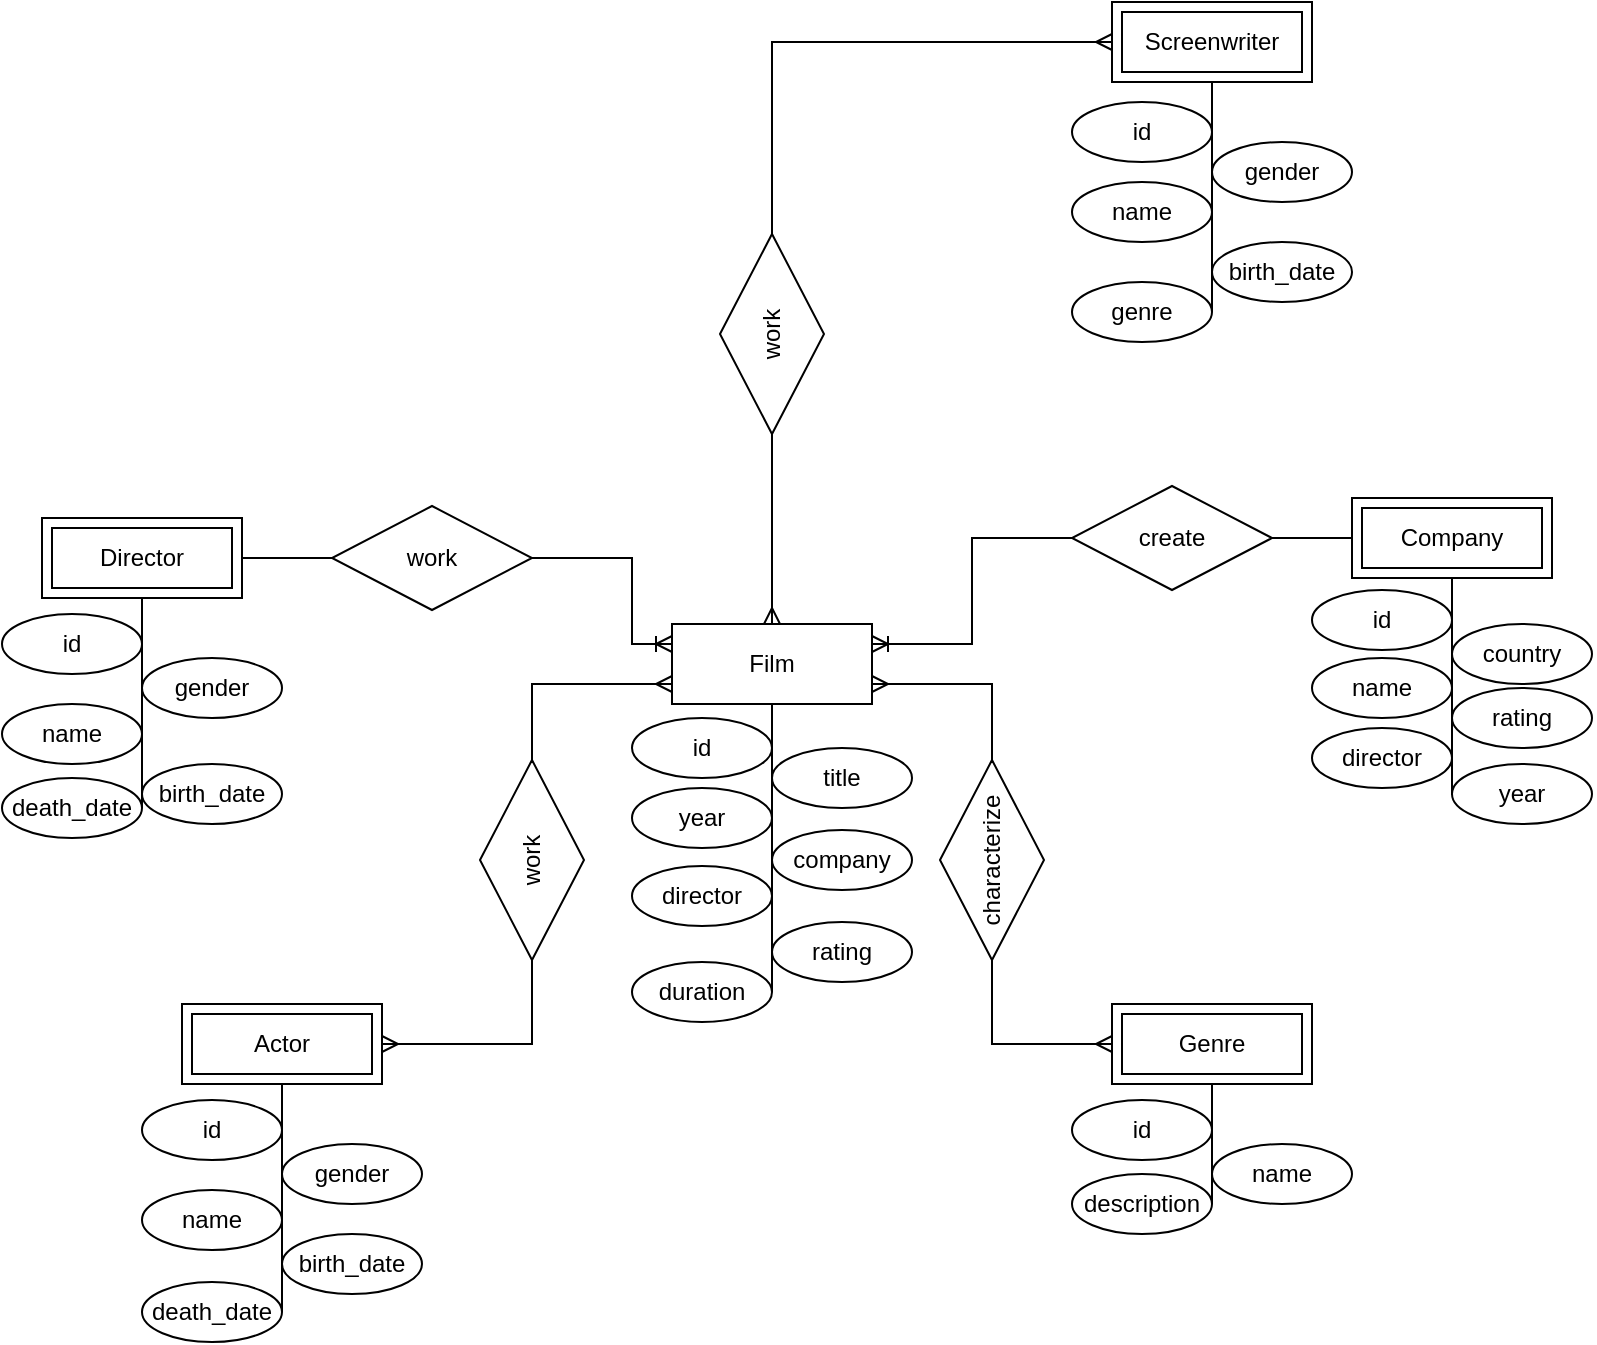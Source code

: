 <mxfile version="13.0.3" type="device"><diagram id="prWtZzv--v_FGYsFFrwv" name="Page-1"><mxGraphModel dx="866" dy="1666" grid="1" gridSize="10" guides="1" tooltips="1" connect="1" arrows="1" fold="1" page="1" pageScale="1" pageWidth="827" pageHeight="1169" math="0" shadow="0"><root><mxCell id="0"/><mxCell id="1" parent="0"/><mxCell id="3SfE4ow9YFvXTyJG8Z9r-34" style="edgeStyle=orthogonalEdgeStyle;rounded=0;orthogonalLoop=1;jettySize=auto;html=1;endArrow=none;endFill=0;entryX=1;entryY=0.5;entryDx=0;entryDy=0;" parent="1" source="3SfE4ow9YFvXTyJG8Z9r-1" target="3SfE4ow9YFvXTyJG8Z9r-41" edge="1"><mxGeometry relative="1" as="geometry"><mxPoint x="410" y="410" as="targetPoint"/><Array as="points"><mxPoint x="410" y="280"/><mxPoint x="410" y="280"/></Array></mxGeometry></mxCell><mxCell id="3SfE4ow9YFvXTyJG8Z9r-1" value="Film" style="whiteSpace=wrap;html=1;align=center;" parent="1" vertex="1"><mxGeometry x="360" y="141" width="100" height="40" as="geometry"/></mxCell><mxCell id="3SfE4ow9YFvXTyJG8Z9r-9" style="edgeStyle=orthogonalEdgeStyle;rounded=0;orthogonalLoop=1;jettySize=auto;html=1;endArrow=none;endFill=0;entryX=1;entryY=0.5;entryDx=0;entryDy=0;" parent="1" source="3SfE4ow9YFvXTyJG8Z9r-5" edge="1" target="3SfE4ow9YFvXTyJG8Z9r-17"><mxGeometry relative="1" as="geometry"><mxPoint x="165" y="523" as="targetPoint"/><Array as="points"><mxPoint x="165" y="450"/><mxPoint x="165" y="450"/></Array></mxGeometry></mxCell><mxCell id="3SfE4ow9YFvXTyJG8Z9r-5" value="Actor" style="shape=ext;margin=3;double=1;whiteSpace=wrap;html=1;align=center;" parent="1" vertex="1"><mxGeometry x="115" y="331" width="100" height="40" as="geometry"/></mxCell><mxCell id="3SfE4ow9YFvXTyJG8Z9r-27" style="edgeStyle=orthogonalEdgeStyle;rounded=0;orthogonalLoop=1;jettySize=auto;html=1;endArrow=none;endFill=0;entryX=1;entryY=0.5;entryDx=0;entryDy=0;" parent="1" source="3SfE4ow9YFvXTyJG8Z9r-6" target="3SfE4ow9YFvXTyJG8Z9r-30" edge="1"><mxGeometry relative="1" as="geometry"><mxPoint x="630" y="501" as="targetPoint"/><Array as="points"><mxPoint x="630" y="421"/><mxPoint x="630" y="421"/></Array></mxGeometry></mxCell><mxCell id="3SfE4ow9YFvXTyJG8Z9r-6" value="Genre" style="shape=ext;margin=3;double=1;whiteSpace=wrap;html=1;align=center;" parent="1" vertex="1"><mxGeometry x="580" y="331" width="100" height="40" as="geometry"/></mxCell><mxCell id="3SfE4ow9YFvXTyJG8Z9r-31" style="edgeStyle=orthogonalEdgeStyle;rounded=0;orthogonalLoop=1;jettySize=auto;html=1;endArrow=none;endFill=0;entryX=1;entryY=0.5;entryDx=0;entryDy=0;" parent="1" source="3SfE4ow9YFvXTyJG8Z9r-7" target="sV9S1p3QfvUtMwpCLwUX-6" edge="1"><mxGeometry relative="1" as="geometry"><mxPoint x="750" y="240" as="targetPoint"/><Array as="points"><mxPoint x="750" y="190"/><mxPoint x="750" y="190"/></Array></mxGeometry></mxCell><mxCell id="3SfE4ow9YFvXTyJG8Z9r-7" value="Company" style="shape=ext;margin=3;double=1;whiteSpace=wrap;html=1;align=center;" parent="1" vertex="1"><mxGeometry x="700" y="78" width="100" height="40" as="geometry"/></mxCell><mxCell id="3SfE4ow9YFvXTyJG8Z9r-10" value="id" style="ellipse;whiteSpace=wrap;html=1;align=center;" parent="1" vertex="1"><mxGeometry x="95" y="379" width="70" height="30" as="geometry"/></mxCell><mxCell id="3SfE4ow9YFvXTyJG8Z9r-11" value="gender" style="ellipse;whiteSpace=wrap;html=1;align=center;" parent="1" vertex="1"><mxGeometry x="165" y="401" width="70" height="30" as="geometry"/></mxCell><mxCell id="3SfE4ow9YFvXTyJG8Z9r-12" value="name" style="ellipse;whiteSpace=wrap;html=1;align=center;" parent="1" vertex="1"><mxGeometry x="95" y="424" width="70" height="30" as="geometry"/></mxCell><mxCell id="3SfE4ow9YFvXTyJG8Z9r-16" value="birth_date" style="ellipse;whiteSpace=wrap;html=1;align=center;" parent="1" vertex="1"><mxGeometry x="165" y="446" width="70" height="30" as="geometry"/></mxCell><mxCell id="3SfE4ow9YFvXTyJG8Z9r-17" value="death_date" style="ellipse;whiteSpace=wrap;html=1;align=center;" parent="1" vertex="1"><mxGeometry x="95" y="470" width="70" height="30" as="geometry"/></mxCell><mxCell id="3SfE4ow9YFvXTyJG8Z9r-18" style="edgeStyle=orthogonalEdgeStyle;rounded=0;orthogonalLoop=1;jettySize=auto;html=1;endArrow=none;endFill=0;entryX=1;entryY=0.5;entryDx=0;entryDy=0;" parent="1" source="3SfE4ow9YFvXTyJG8Z9r-19" edge="1" target="3SfE4ow9YFvXTyJG8Z9r-26"><mxGeometry relative="1" as="geometry"><mxPoint x="95" y="280" as="targetPoint"/><Array as="points"><mxPoint x="95" y="200"/><mxPoint x="95" y="200"/></Array></mxGeometry></mxCell><mxCell id="3SfE4ow9YFvXTyJG8Z9r-19" value="Director" style="shape=ext;margin=3;double=1;whiteSpace=wrap;html=1;align=center;" parent="1" vertex="1"><mxGeometry x="45" y="88" width="100" height="40" as="geometry"/></mxCell><mxCell id="3SfE4ow9YFvXTyJG8Z9r-20" value="id" style="ellipse;whiteSpace=wrap;html=1;align=center;" parent="1" vertex="1"><mxGeometry x="25" y="136" width="70" height="30" as="geometry"/></mxCell><mxCell id="3SfE4ow9YFvXTyJG8Z9r-21" value="gender" style="ellipse;whiteSpace=wrap;html=1;align=center;" parent="1" vertex="1"><mxGeometry x="95" y="158" width="70" height="30" as="geometry"/></mxCell><mxCell id="3SfE4ow9YFvXTyJG8Z9r-22" value="name" style="ellipse;whiteSpace=wrap;html=1;align=center;" parent="1" vertex="1"><mxGeometry x="25" y="181" width="70" height="30" as="geometry"/></mxCell><mxCell id="3SfE4ow9YFvXTyJG8Z9r-25" value="birth_date" style="ellipse;whiteSpace=wrap;html=1;align=center;" parent="1" vertex="1"><mxGeometry x="95" y="211" width="70" height="30" as="geometry"/></mxCell><mxCell id="3SfE4ow9YFvXTyJG8Z9r-26" value="death_date" style="ellipse;whiteSpace=wrap;html=1;align=center;" parent="1" vertex="1"><mxGeometry x="25" y="218" width="70" height="30" as="geometry"/></mxCell><mxCell id="3SfE4ow9YFvXTyJG8Z9r-28" value="id" style="ellipse;whiteSpace=wrap;html=1;align=center;" parent="1" vertex="1"><mxGeometry x="560" y="379" width="70" height="30" as="geometry"/></mxCell><mxCell id="3SfE4ow9YFvXTyJG8Z9r-29" value="name" style="ellipse;whiteSpace=wrap;html=1;align=center;" parent="1" vertex="1"><mxGeometry x="630" y="401" width="70" height="30" as="geometry"/></mxCell><mxCell id="3SfE4ow9YFvXTyJG8Z9r-30" value="description" style="ellipse;whiteSpace=wrap;html=1;align=center;" parent="1" vertex="1"><mxGeometry x="560" y="416" width="70" height="30" as="geometry"/></mxCell><mxCell id="3SfE4ow9YFvXTyJG8Z9r-32" value="name" style="ellipse;whiteSpace=wrap;html=1;align=center;" parent="1" vertex="1"><mxGeometry x="680" y="158" width="70" height="30" as="geometry"/></mxCell><mxCell id="3SfE4ow9YFvXTyJG8Z9r-35" value="id" style="ellipse;whiteSpace=wrap;html=1;align=center;" parent="1" vertex="1"><mxGeometry x="340" y="188" width="70" height="30" as="geometry"/></mxCell><mxCell id="3SfE4ow9YFvXTyJG8Z9r-36" value="title" style="ellipse;whiteSpace=wrap;html=1;align=center;" parent="1" vertex="1"><mxGeometry x="410" y="203" width="70" height="30" as="geometry"/></mxCell><mxCell id="3SfE4ow9YFvXTyJG8Z9r-37" value="year" style="ellipse;whiteSpace=wrap;html=1;align=center;" parent="1" vertex="1"><mxGeometry x="340" y="223" width="70" height="30" as="geometry"/></mxCell><mxCell id="3SfE4ow9YFvXTyJG8Z9r-38" value="company" style="ellipse;whiteSpace=wrap;html=1;align=center;" parent="1" vertex="1"><mxGeometry x="410" y="244" width="70" height="30" as="geometry"/></mxCell><mxCell id="3SfE4ow9YFvXTyJG8Z9r-39" value="director" style="ellipse;whiteSpace=wrap;html=1;align=center;" parent="1" vertex="1"><mxGeometry x="340" y="262" width="70" height="30" as="geometry"/></mxCell><mxCell id="3SfE4ow9YFvXTyJG8Z9r-40" value="rating" style="ellipse;whiteSpace=wrap;html=1;align=center;" parent="1" vertex="1"><mxGeometry x="410" y="290" width="70" height="30" as="geometry"/></mxCell><mxCell id="3SfE4ow9YFvXTyJG8Z9r-41" value="duration" style="ellipse;whiteSpace=wrap;html=1;align=center;" parent="1" vertex="1"><mxGeometry x="340" y="310" width="70" height="30" as="geometry"/></mxCell><mxCell id="3SfE4ow9YFvXTyJG8Z9r-46" value="" style="edgeStyle=orthogonalEdgeStyle;fontSize=12;html=1;endArrow=ERmany;startArrow=none;entryX=0;entryY=0.75;entryDx=0;entryDy=0;exitX=1;exitY=0.5;exitDx=0;exitDy=0;rounded=0;startFill=0;" parent="1" source="sV9S1p3QfvUtMwpCLwUX-11" target="3SfE4ow9YFvXTyJG8Z9r-1" edge="1"><mxGeometry width="100" height="100" relative="1" as="geometry"><mxPoint x="230" y="353" as="sourcePoint"/><mxPoint x="330" y="253" as="targetPoint"/></mxGeometry></mxCell><mxCell id="3SfE4ow9YFvXTyJG8Z9r-47" value="" style="edgeStyle=orthogonalEdgeStyle;fontSize=12;html=1;endArrow=ERoneToMany;entryX=0;entryY=0.25;entryDx=0;entryDy=0;rounded=0;exitX=1;exitY=0.5;exitDx=0;exitDy=0;" parent="1" source="3SfE4ow9YFvXTyJG8Z9r-19" target="3SfE4ow9YFvXTyJG8Z9r-1" edge="1"><mxGeometry width="100" height="100" relative="1" as="geometry"><mxPoint x="250" y="110" as="sourcePoint"/><mxPoint x="350" y="10" as="targetPoint"/><Array as="points"><mxPoint x="340" y="108"/><mxPoint x="340" y="151"/></Array></mxGeometry></mxCell><mxCell id="3SfE4ow9YFvXTyJG8Z9r-49" value="" style="edgeStyle=orthogonalEdgeStyle;fontSize=12;html=1;endArrow=none;entryX=0;entryY=0.5;entryDx=0;entryDy=0;startArrow=none;startFill=0;endFill=0;rounded=0;exitX=1;exitY=0.5;exitDx=0;exitDy=0;" parent="1" source="sV9S1p3QfvUtMwpCLwUX-17" target="3SfE4ow9YFvXTyJG8Z9r-7" edge="1"><mxGeometry width="100" height="100" relative="1" as="geometry"><mxPoint x="610" y="190" as="sourcePoint"/><mxPoint x="620" y="223.5" as="targetPoint"/><Array as="points"><mxPoint x="670" y="98"/><mxPoint x="670" y="98"/></Array></mxGeometry></mxCell><mxCell id="3SfE4ow9YFvXTyJG8Z9r-51" value="" style="edgeStyle=orthogonalEdgeStyle;fontSize=12;html=1;endArrow=ERmany;exitX=0;exitY=0.5;exitDx=0;exitDy=0;entryX=0;entryY=0.5;entryDx=0;entryDy=0;startArrow=none;startFill=0;endFill=0;rounded=0;" parent="1" source="sV9S1p3QfvUtMwpCLwUX-15" target="3SfE4ow9YFvXTyJG8Z9r-6" edge="1"><mxGeometry width="100" height="100" relative="1" as="geometry"><mxPoint x="490" y="249.5" as="sourcePoint"/><mxPoint x="600" y="186.5" as="targetPoint"/></mxGeometry></mxCell><mxCell id="sV9S1p3QfvUtMwpCLwUX-1" value="country" style="ellipse;whiteSpace=wrap;html=1;align=center;" parent="1" vertex="1"><mxGeometry x="750" y="141" width="70" height="30" as="geometry"/></mxCell><mxCell id="sV9S1p3QfvUtMwpCLwUX-2" value="director" style="ellipse;whiteSpace=wrap;html=1;align=center;" parent="1" vertex="1"><mxGeometry x="680" y="193" width="70" height="30" as="geometry"/></mxCell><mxCell id="sV9S1p3QfvUtMwpCLwUX-5" value="rating" style="ellipse;whiteSpace=wrap;html=1;align=center;" parent="1" vertex="1"><mxGeometry x="750" y="173" width="70" height="30" as="geometry"/></mxCell><mxCell id="sV9S1p3QfvUtMwpCLwUX-6" value="year" style="ellipse;whiteSpace=wrap;html=1;align=center;" parent="1" vertex="1"><mxGeometry x="750" y="211" width="70" height="30" as="geometry"/></mxCell><mxCell id="sV9S1p3QfvUtMwpCLwUX-10" value="work" style="shape=rhombus;perimeter=rhombusPerimeter;whiteSpace=wrap;html=1;align=center;" parent="1" vertex="1"><mxGeometry x="190" y="82" width="100" height="52" as="geometry"/></mxCell><mxCell id="sV9S1p3QfvUtMwpCLwUX-11" value="work" style="shape=rhombus;perimeter=rhombusPerimeter;whiteSpace=wrap;html=1;align=center;rotation=-90;" parent="1" vertex="1"><mxGeometry x="240" y="233" width="100" height="52" as="geometry"/></mxCell><mxCell id="sV9S1p3QfvUtMwpCLwUX-12" value="" style="edgeStyle=orthogonalEdgeStyle;fontSize=12;html=1;endArrow=none;startArrow=ERmany;entryX=0;entryY=0.5;entryDx=0;entryDy=0;exitX=1;exitY=0.5;exitDx=0;exitDy=0;rounded=0;endFill=0;" parent="1" source="3SfE4ow9YFvXTyJG8Z9r-5" target="sV9S1p3QfvUtMwpCLwUX-11" edge="1"><mxGeometry width="100" height="100" relative="1" as="geometry"><mxPoint x="215" y="351" as="sourcePoint"/><mxPoint x="360" y="171" as="targetPoint"/></mxGeometry></mxCell><mxCell id="sV9S1p3QfvUtMwpCLwUX-15" value="characterize" style="shape=rhombus;perimeter=rhombusPerimeter;whiteSpace=wrap;html=1;align=center;rotation=-90;" parent="1" vertex="1"><mxGeometry x="470" y="233" width="100" height="52" as="geometry"/></mxCell><mxCell id="sV9S1p3QfvUtMwpCLwUX-16" value="" style="edgeStyle=orthogonalEdgeStyle;fontSize=12;html=1;endArrow=none;exitX=1;exitY=0.75;exitDx=0;exitDy=0;entryX=1;entryY=0.5;entryDx=0;entryDy=0;startArrow=ERmany;startFill=0;endFill=0;rounded=0;" parent="1" source="3SfE4ow9YFvXTyJG8Z9r-1" target="sV9S1p3QfvUtMwpCLwUX-15" edge="1"><mxGeometry width="100" height="100" relative="1" as="geometry"><mxPoint x="460" y="171" as="sourcePoint"/><mxPoint x="580" y="351" as="targetPoint"/><Array as="points"><mxPoint x="520" y="171"/></Array></mxGeometry></mxCell><mxCell id="sV9S1p3QfvUtMwpCLwUX-17" value="create" style="shape=rhombus;perimeter=rhombusPerimeter;whiteSpace=wrap;html=1;align=center;" parent="1" vertex="1"><mxGeometry x="560" y="72" width="100" height="52" as="geometry"/></mxCell><mxCell id="sV9S1p3QfvUtMwpCLwUX-19" value="" style="edgeStyle=orthogonalEdgeStyle;fontSize=12;html=1;endArrow=none;exitX=1;exitY=0.25;exitDx=0;exitDy=0;entryX=0;entryY=0.5;entryDx=0;entryDy=0;startArrow=ERoneToMany;startFill=0;endFill=0;rounded=0;" parent="1" source="3SfE4ow9YFvXTyJG8Z9r-1" target="sV9S1p3QfvUtMwpCLwUX-17" edge="1"><mxGeometry width="100" height="100" relative="1" as="geometry"><mxPoint x="460" y="151" as="sourcePoint"/><mxPoint x="700" y="98" as="targetPoint"/><Array as="points"/></mxGeometry></mxCell><mxCell id="xR1mRgjxH8NDEgx9b0HS-1" value="id" style="ellipse;whiteSpace=wrap;html=1;align=center;" parent="1" vertex="1"><mxGeometry x="680" y="124" width="70" height="30" as="geometry"/></mxCell><mxCell id="bBBuQBFnri222izbE2Ms-6" style="edgeStyle=orthogonalEdgeStyle;rounded=0;orthogonalLoop=1;jettySize=auto;html=1;startArrow=none;startFill=0;endArrow=none;endFill=0;entryX=1;entryY=0.5;entryDx=0;entryDy=0;" edge="1" parent="1" source="bBBuQBFnri222izbE2Ms-1" target="bBBuQBFnri222izbE2Ms-11"><mxGeometry relative="1" as="geometry"><mxPoint x="630" y="20" as="targetPoint"/><Array as="points"><mxPoint x="630" y="-50"/><mxPoint x="630" y="-50"/></Array></mxGeometry></mxCell><mxCell id="bBBuQBFnri222izbE2Ms-1" value="Screenwriter" style="shape=ext;margin=3;double=1;whiteSpace=wrap;html=1;align=center;" vertex="1" parent="1"><mxGeometry x="580" y="-170" width="100" height="40" as="geometry"/></mxCell><mxCell id="bBBuQBFnri222izbE2Ms-3" value="" style="edgeStyle=orthogonalEdgeStyle;fontSize=12;html=1;endArrow=ERmany;startArrow=none;rounded=0;entryX=0;entryY=0.5;entryDx=0;entryDy=0;startFill=0;" edge="1" parent="1" source="bBBuQBFnri222izbE2Ms-4" target="bBBuQBFnri222izbE2Ms-1"><mxGeometry width="100" height="100" relative="1" as="geometry"><mxPoint x="360" y="130" as="sourcePoint"/><mxPoint x="460" y="30" as="targetPoint"/><Array as="points"><mxPoint x="410" y="-150"/></Array></mxGeometry></mxCell><mxCell id="bBBuQBFnri222izbE2Ms-4" value="work" style="shape=rhombus;perimeter=rhombusPerimeter;whiteSpace=wrap;html=1;align=center;rotation=-90;" vertex="1" parent="1"><mxGeometry x="360" y="-30" width="100" height="52" as="geometry"/></mxCell><mxCell id="bBBuQBFnri222izbE2Ms-5" value="" style="edgeStyle=orthogonalEdgeStyle;fontSize=12;html=1;endArrow=none;startArrow=ERmany;rounded=0;entryX=0;entryY=0.5;entryDx=0;entryDy=0;endFill=0;" edge="1" parent="1" source="3SfE4ow9YFvXTyJG8Z9r-1" target="bBBuQBFnri222izbE2Ms-4"><mxGeometry width="100" height="100" relative="1" as="geometry"><mxPoint x="410" y="141" as="sourcePoint"/><mxPoint x="410" y="-140" as="targetPoint"/></mxGeometry></mxCell><mxCell id="bBBuQBFnri222izbE2Ms-7" value="id" style="ellipse;whiteSpace=wrap;html=1;align=center;" vertex="1" parent="1"><mxGeometry x="560" y="-120" width="70" height="30" as="geometry"/></mxCell><mxCell id="bBBuQBFnri222izbE2Ms-8" value="gender" style="ellipse;whiteSpace=wrap;html=1;align=center;" vertex="1" parent="1"><mxGeometry x="630" y="-100" width="70" height="30" as="geometry"/></mxCell><mxCell id="bBBuQBFnri222izbE2Ms-9" value="name" style="ellipse;whiteSpace=wrap;html=1;align=center;" vertex="1" parent="1"><mxGeometry x="560" y="-80" width="70" height="30" as="geometry"/></mxCell><mxCell id="bBBuQBFnri222izbE2Ms-10" value="birth_date" style="ellipse;whiteSpace=wrap;html=1;align=center;" vertex="1" parent="1"><mxGeometry x="630" y="-50" width="70" height="30" as="geometry"/></mxCell><mxCell id="bBBuQBFnri222izbE2Ms-11" value="genre" style="ellipse;whiteSpace=wrap;html=1;align=center;" vertex="1" parent="1"><mxGeometry x="560" y="-30" width="70" height="30" as="geometry"/></mxCell></root></mxGraphModel></diagram></mxfile>
